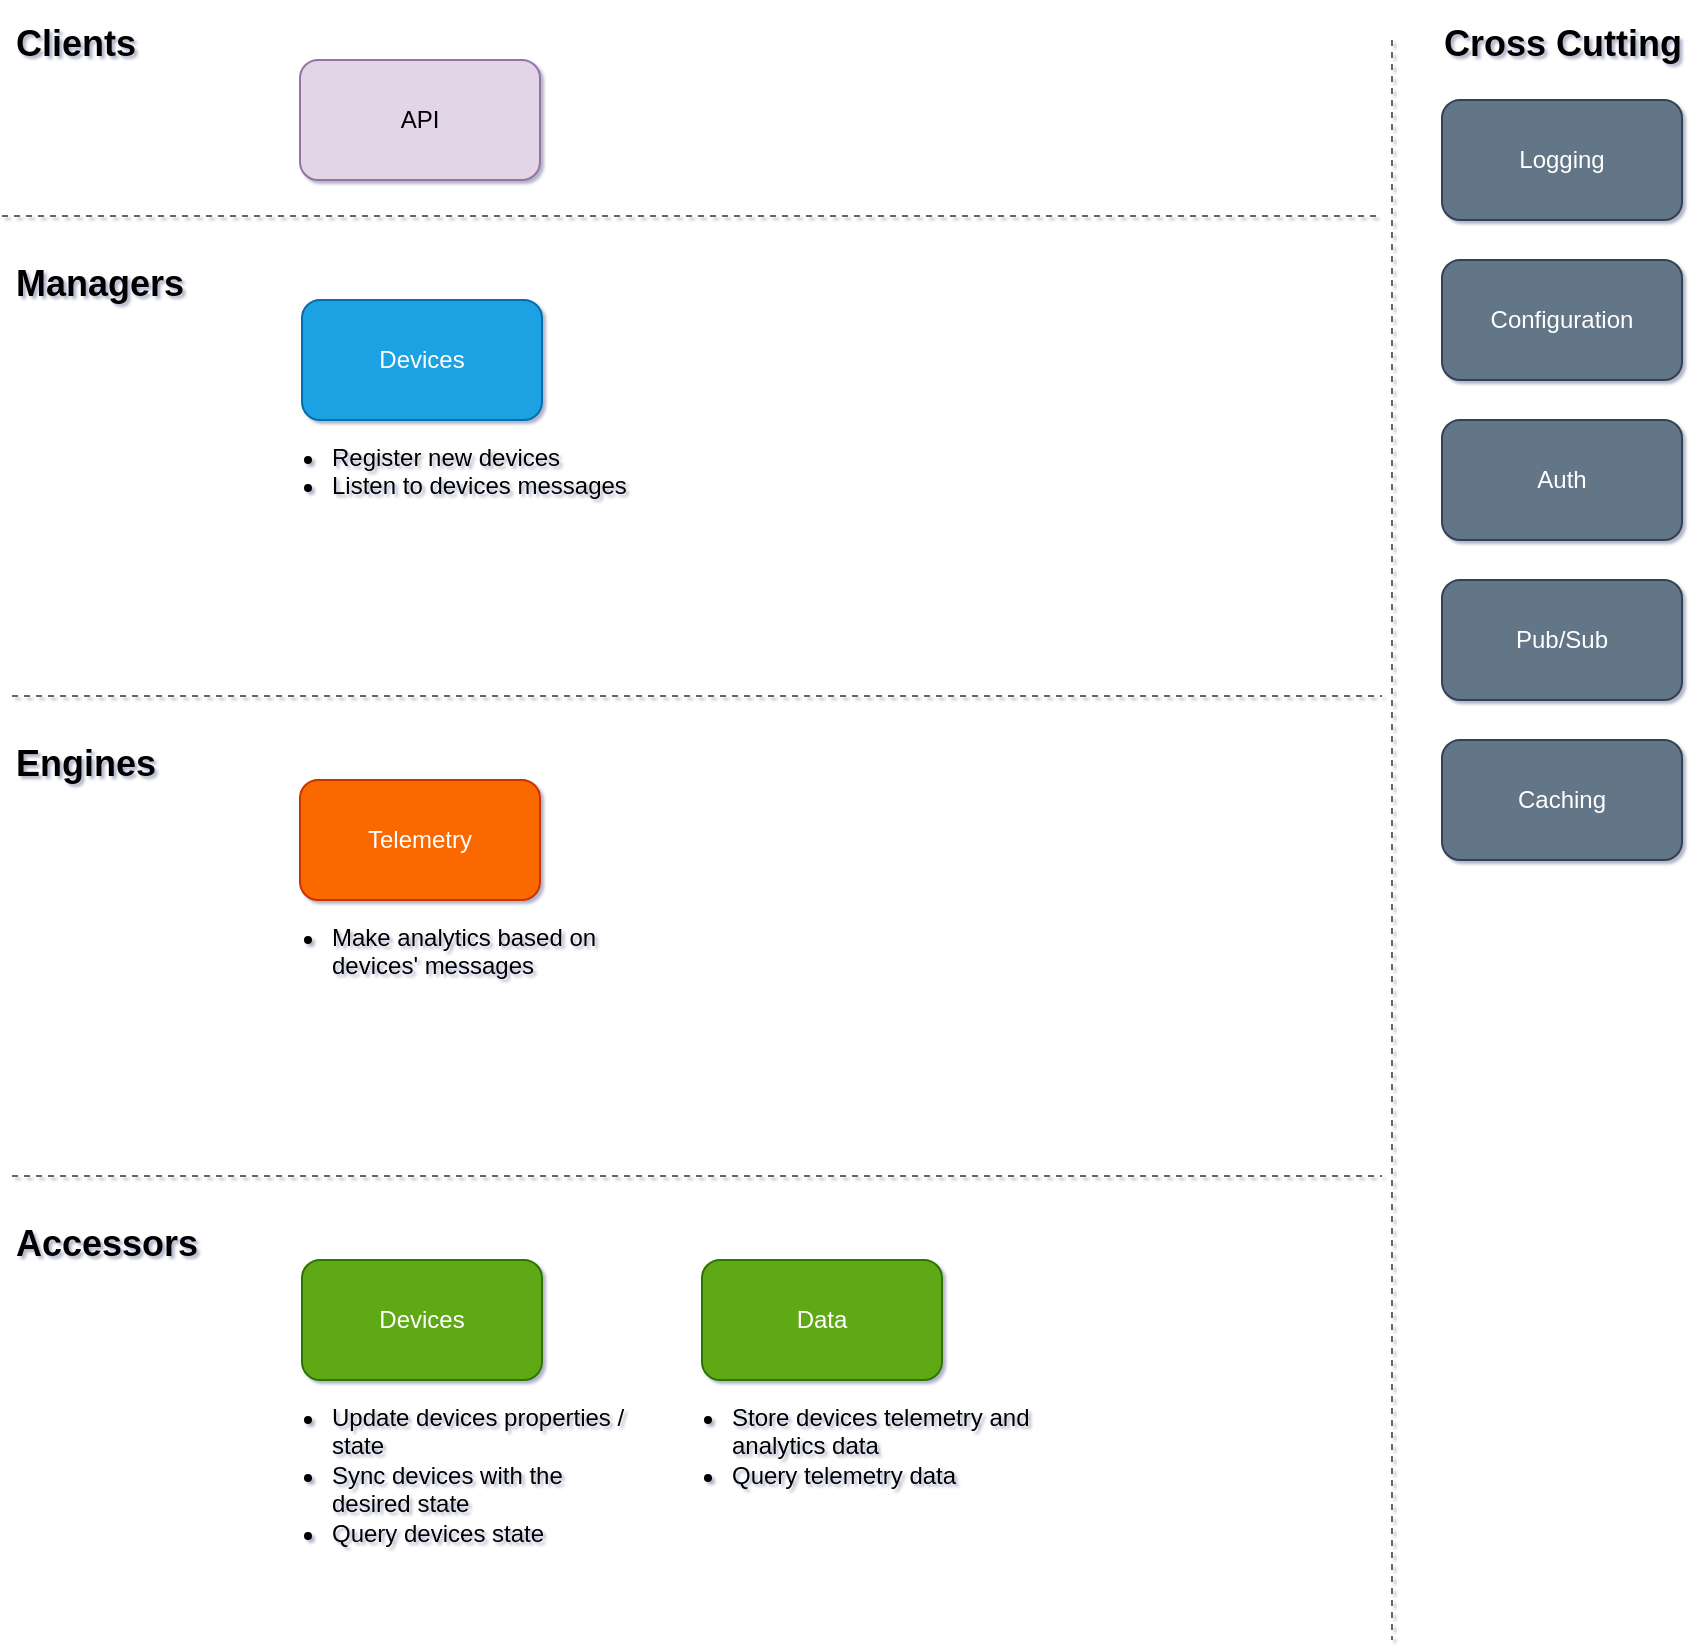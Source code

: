 <mxfile version="21.2.1" type="device" pages="4">
  <diagram id="qxCe2BjBI_HWxbjqF1YC" name="Services">
    <mxGraphModel dx="950" dy="442" grid="1" gridSize="10" guides="1" tooltips="1" connect="1" arrows="1" fold="1" page="1" pageScale="1" pageWidth="1100" pageHeight="850" background="#ffffff" math="0" shadow="1">
      <root>
        <mxCell id="KGXpeI8G-a_8BQ4XxoBq-0" />
        <mxCell id="KGXpeI8G-a_8BQ4XxoBq-1" parent="KGXpeI8G-a_8BQ4XxoBq-0" />
        <mxCell id="KGXpeI8G-a_8BQ4XxoBq-3" value="Telemetry" style="rounded=1;whiteSpace=wrap;html=1;fillColor=#fa6800;strokeColor=#C73500;fontColor=#ffffff;" parent="KGXpeI8G-a_8BQ4XxoBq-1" vertex="1">
          <mxGeometry x="159" y="400" width="120" height="60" as="geometry" />
        </mxCell>
        <mxCell id="KGXpeI8G-a_8BQ4XxoBq-4" value="&lt;ul&gt;&lt;li&gt;Make analytics based on devices&#39; messages&lt;/li&gt;&lt;/ul&gt;" style="text;html=1;strokeColor=none;fillColor=none;spacing=5;spacingTop=-20;whiteSpace=wrap;overflow=hidden;rounded=0;align=left;" parent="KGXpeI8G-a_8BQ4XxoBq-1" vertex="1">
          <mxGeometry x="130" y="470" width="200" height="120" as="geometry" />
        </mxCell>
        <mxCell id="KGXpeI8G-a_8BQ4XxoBq-5" value="Devices" style="rounded=1;whiteSpace=wrap;html=1;fillColor=#60a917;strokeColor=#2D7600;fontColor=#ffffff;" parent="KGXpeI8G-a_8BQ4XxoBq-1" vertex="1">
          <mxGeometry x="160" y="640" width="120" height="60" as="geometry" />
        </mxCell>
        <mxCell id="KGXpeI8G-a_8BQ4XxoBq-6" value="Devices" style="rounded=1;whiteSpace=wrap;html=1;fillColor=#1ba1e2;strokeColor=#006EAF;fontColor=#ffffff;" parent="KGXpeI8G-a_8BQ4XxoBq-1" vertex="1">
          <mxGeometry x="160" y="160" width="120" height="60" as="geometry" />
        </mxCell>
        <mxCell id="KGXpeI8G-a_8BQ4XxoBq-7" value="&lt;ul&gt;&lt;li&gt;Register new devices&lt;br&gt;&lt;/li&gt;&lt;li&gt;Listen to devices messages&lt;/li&gt;&lt;/ul&gt;" style="text;html=1;strokeColor=none;fillColor=none;spacing=5;spacingTop=-20;whiteSpace=wrap;overflow=hidden;rounded=0;align=left;" parent="KGXpeI8G-a_8BQ4XxoBq-1" vertex="1">
          <mxGeometry x="130" y="230" width="230" height="120" as="geometry" />
        </mxCell>
        <mxCell id="KGXpeI8G-a_8BQ4XxoBq-8" value="" style="line;strokeWidth=1;html=1;align=left;strokeColor=#666666;dashed=1;" parent="KGXpeI8G-a_8BQ4XxoBq-1" vertex="1">
          <mxGeometry x="15" y="353" width="685" height="10" as="geometry" />
        </mxCell>
        <mxCell id="KGXpeI8G-a_8BQ4XxoBq-9" value="" style="line;strokeWidth=1;html=1;align=left;strokeColor=#666666;dashed=1;" parent="KGXpeI8G-a_8BQ4XxoBq-1" vertex="1">
          <mxGeometry x="15" y="593" width="685" height="10" as="geometry" />
        </mxCell>
        <mxCell id="KGXpeI8G-a_8BQ4XxoBq-10" value="" style="line;strokeWidth=1;direction=south;html=1;align=left;strokeColor=#666666;dashed=1;" parent="KGXpeI8G-a_8BQ4XxoBq-1" vertex="1">
          <mxGeometry x="700" y="30" width="10" height="800" as="geometry" />
        </mxCell>
        <mxCell id="KGXpeI8G-a_8BQ4XxoBq-11" value="&lt;font style=&quot;font-size: 18px&quot;&gt;Managers&lt;/font&gt;" style="text;strokeColor=none;fillColor=none;html=1;fontSize=24;fontStyle=1;verticalAlign=middle;align=left;" parent="KGXpeI8G-a_8BQ4XxoBq-1" vertex="1">
          <mxGeometry x="15" y="130" width="100" height="40" as="geometry" />
        </mxCell>
        <mxCell id="KGXpeI8G-a_8BQ4XxoBq-12" value="&lt;font style=&quot;font-size: 18px&quot;&gt;Engines&lt;/font&gt;" style="text;strokeColor=none;fillColor=none;html=1;fontSize=24;fontStyle=1;verticalAlign=middle;align=left;" parent="KGXpeI8G-a_8BQ4XxoBq-1" vertex="1">
          <mxGeometry x="15" y="370" width="100" height="40" as="geometry" />
        </mxCell>
        <mxCell id="KGXpeI8G-a_8BQ4XxoBq-13" value="&lt;font style=&quot;font-size: 18px&quot;&gt;Accessors&lt;/font&gt;" style="text;strokeColor=none;fillColor=none;html=1;fontSize=24;fontStyle=1;verticalAlign=middle;align=left;" parent="KGXpeI8G-a_8BQ4XxoBq-1" vertex="1">
          <mxGeometry x="15" y="610" width="100" height="40" as="geometry" />
        </mxCell>
        <mxCell id="KGXpeI8G-a_8BQ4XxoBq-14" value="&lt;font style=&quot;font-size: 18px&quot;&gt;Cross Cutting&lt;/font&gt;" style="text;strokeColor=none;fillColor=none;html=1;fontSize=24;fontStyle=1;verticalAlign=middle;align=center;" parent="KGXpeI8G-a_8BQ4XxoBq-1" vertex="1">
          <mxGeometry x="740" y="10" width="100" height="40" as="geometry" />
        </mxCell>
        <mxCell id="KGXpeI8G-a_8BQ4XxoBq-15" value="" style="line;strokeWidth=1;html=1;align=left;strokeColor=#666666;dashed=1;" parent="KGXpeI8G-a_8BQ4XxoBq-1" vertex="1">
          <mxGeometry x="10" y="113" width="690" height="10" as="geometry" />
        </mxCell>
        <mxCell id="KGXpeI8G-a_8BQ4XxoBq-16" value="&lt;font style=&quot;font-size: 18px&quot;&gt;Clients&lt;/font&gt;" style="text;strokeColor=none;fillColor=none;html=1;fontSize=24;fontStyle=1;verticalAlign=middle;align=left;" parent="KGXpeI8G-a_8BQ4XxoBq-1" vertex="1">
          <mxGeometry x="15" y="10" width="100" height="40" as="geometry" />
        </mxCell>
        <mxCell id="KGXpeI8G-a_8BQ4XxoBq-17" value="API" style="rounded=1;whiteSpace=wrap;html=1;fillColor=#e1d5e7;strokeColor=#9673a6;" parent="KGXpeI8G-a_8BQ4XxoBq-1" vertex="1">
          <mxGeometry x="159" y="40" width="120" height="60" as="geometry" />
        </mxCell>
        <mxCell id="KGXpeI8G-a_8BQ4XxoBq-18" value="&lt;ul&gt;&lt;li&gt;Update devices properties / state&lt;/li&gt;&lt;li&gt;Sync devices with the desired state&lt;/li&gt;&lt;li&gt;Query devices state&lt;/li&gt;&lt;/ul&gt;" style="text;html=1;strokeColor=none;fillColor=none;spacing=5;spacingTop=-20;whiteSpace=wrap;overflow=hidden;rounded=0;align=left;" parent="KGXpeI8G-a_8BQ4XxoBq-1" vertex="1">
          <mxGeometry x="130" y="710" width="200" height="120" as="geometry" />
        </mxCell>
        <mxCell id="Uvk0gC6xfDcMwzR1e5QT-0" value="Data" style="rounded=1;whiteSpace=wrap;html=1;fillColor=#60a917;strokeColor=#2D7600;fontColor=#ffffff;" parent="KGXpeI8G-a_8BQ4XxoBq-1" vertex="1">
          <mxGeometry x="360" y="640" width="120" height="60" as="geometry" />
        </mxCell>
        <mxCell id="Uvk0gC6xfDcMwzR1e5QT-1" value="&lt;ul&gt;&lt;li&gt;Store devices telemetry and analytics data&lt;br&gt;&lt;/li&gt;&lt;li&gt;Query telemetry data&lt;/li&gt;&lt;/ul&gt;" style="text;html=1;strokeColor=none;fillColor=none;spacing=5;spacingTop=-20;whiteSpace=wrap;overflow=hidden;rounded=0;align=left;" parent="KGXpeI8G-a_8BQ4XxoBq-1" vertex="1">
          <mxGeometry x="330" y="710" width="200" height="120" as="geometry" />
        </mxCell>
        <mxCell id="2tMV3NcBIOBy09Ms4kFE-0" value="Logging" style="rounded=1;whiteSpace=wrap;html=1;fillColor=#647687;strokeColor=#314354;fontColor=#ffffff;" parent="KGXpeI8G-a_8BQ4XxoBq-1" vertex="1">
          <mxGeometry x="730" y="60" width="120" height="60" as="geometry" />
        </mxCell>
        <mxCell id="2tMV3NcBIOBy09Ms4kFE-1" value="Configuration" style="rounded=1;whiteSpace=wrap;html=1;fillColor=#647687;strokeColor=#314354;fontColor=#ffffff;" parent="KGXpeI8G-a_8BQ4XxoBq-1" vertex="1">
          <mxGeometry x="730" y="140" width="120" height="60" as="geometry" />
        </mxCell>
        <mxCell id="2tMV3NcBIOBy09Ms4kFE-2" value="Auth" style="rounded=1;whiteSpace=wrap;html=1;fillColor=#647687;strokeColor=#314354;fontColor=#ffffff;" parent="KGXpeI8G-a_8BQ4XxoBq-1" vertex="1">
          <mxGeometry x="730" y="220" width="120" height="60" as="geometry" />
        </mxCell>
        <mxCell id="2tMV3NcBIOBy09Ms4kFE-3" value="Pub/Sub" style="rounded=1;whiteSpace=wrap;html=1;fillColor=#647687;strokeColor=#314354;fontColor=#ffffff;" parent="KGXpeI8G-a_8BQ4XxoBq-1" vertex="1">
          <mxGeometry x="730" y="300" width="120" height="60" as="geometry" />
        </mxCell>
        <mxCell id="RqyE6D7vnahIVWYOmMKR-0" value="Caching" style="rounded=1;whiteSpace=wrap;html=1;fillColor=#647687;strokeColor=#314354;fontColor=#ffffff;" parent="KGXpeI8G-a_8BQ4XxoBq-1" vertex="1">
          <mxGeometry x="730" y="380" width="120" height="60" as="geometry" />
        </mxCell>
      </root>
    </mxGraphModel>
  </diagram>
  <diagram id="77ALSHpY0atlqf8YoPmQ" name="Query device state">
    <mxGraphModel dx="950" dy="442" grid="1" gridSize="10" guides="1" tooltips="1" connect="1" arrows="1" fold="1" page="1" pageScale="1" pageWidth="1100" pageHeight="850" math="0" shadow="0">
      <root>
        <mxCell id="_L5dz0mUfJMIMjY_gff5-0" />
        <mxCell id="_L5dz0mUfJMIMjY_gff5-1" parent="_L5dz0mUfJMIMjY_gff5-0" />
        <mxCell id="FSoLEInZ5AVeXRZsfgWF-1" value="&lt;div&gt;get&lt;/div&gt;&lt;div&gt;device state&lt;/div&gt;" style="edgeStyle=orthogonalEdgeStyle;rounded=0;orthogonalLoop=1;jettySize=auto;html=1;exitX=1;exitY=0.5;exitDx=0;exitDy=0;entryX=0;entryY=0.5;entryDx=0;entryDy=0;" parent="_L5dz0mUfJMIMjY_gff5-1" source="CTipkNLEDvMKGhGuAZ-R-5" target="FSoLEInZ5AVeXRZsfgWF-0" edge="1">
          <mxGeometry relative="1" as="geometry" />
        </mxCell>
        <mxCell id="CTipkNLEDvMKGhGuAZ-R-5" value="Devices" style="rounded=1;whiteSpace=wrap;html=1;fillColor=#1ba1e2;strokeColor=#006EAF;fontColor=#ffffff;" parent="_L5dz0mUfJMIMjY_gff5-1" vertex="1">
          <mxGeometry x="240" y="200" width="120" height="60" as="geometry" />
        </mxCell>
        <mxCell id="lf1s0OGphppi2uBSEgw3-2" value="&lt;div&gt;query&amp;nbsp;&lt;/div&gt;&lt;div&gt;device state&lt;/div&gt;" style="edgeStyle=orthogonalEdgeStyle;rounded=0;orthogonalLoop=1;jettySize=auto;html=1;exitX=0.5;exitY=1;exitDx=0;exitDy=0;entryX=0.5;entryY=0;entryDx=0;entryDy=0;" parent="_L5dz0mUfJMIMjY_gff5-1" source="CTipkNLEDvMKGhGuAZ-R-12" target="CTipkNLEDvMKGhGuAZ-R-5" edge="1">
          <mxGeometry relative="1" as="geometry" />
        </mxCell>
        <mxCell id="CTipkNLEDvMKGhGuAZ-R-12" value="API" style="rounded=1;whiteSpace=wrap;html=1;fillColor=#e1d5e7;strokeColor=#9673a6;" parent="_L5dz0mUfJMIMjY_gff5-1" vertex="1">
          <mxGeometry x="240" y="30" width="120" height="60" as="geometry" />
        </mxCell>
        <mxCell id="CTipkNLEDvMKGhGuAZ-R-16" value="&lt;font style=&quot;font-size: 18px&quot;&gt;Managers&lt;/font&gt;" style="text;strokeColor=none;fillColor=none;html=1;fontSize=24;fontStyle=1;verticalAlign=middle;align=left;" parent="_L5dz0mUfJMIMjY_gff5-1" vertex="1">
          <mxGeometry x="15" y="130" width="100" height="40" as="geometry" />
        </mxCell>
        <mxCell id="CTipkNLEDvMKGhGuAZ-R-17" value="&lt;font style=&quot;font-size: 18px&quot;&gt;Engines&lt;/font&gt;" style="text;strokeColor=none;fillColor=none;html=1;fontSize=24;fontStyle=1;verticalAlign=middle;align=left;" parent="_L5dz0mUfJMIMjY_gff5-1" vertex="1">
          <mxGeometry x="20" y="370" width="100" height="40" as="geometry" />
        </mxCell>
        <mxCell id="CTipkNLEDvMKGhGuAZ-R-18" value="&lt;font style=&quot;font-size: 18px&quot;&gt;Accessors&lt;/font&gt;" style="text;strokeColor=none;fillColor=none;html=1;fontSize=24;fontStyle=1;verticalAlign=middle;align=left;" parent="_L5dz0mUfJMIMjY_gff5-1" vertex="1">
          <mxGeometry x="15" y="610" width="100" height="40" as="geometry" />
        </mxCell>
        <mxCell id="CTipkNLEDvMKGhGuAZ-R-19" value="&lt;font style=&quot;font-size: 18px&quot;&gt;Clients&lt;/font&gt;" style="text;strokeColor=none;fillColor=none;html=1;fontSize=24;fontStyle=1;verticalAlign=middle;align=left;" parent="_L5dz0mUfJMIMjY_gff5-1" vertex="1">
          <mxGeometry x="15" y="10" width="100" height="40" as="geometry" />
        </mxCell>
        <mxCell id="CTipkNLEDvMKGhGuAZ-R-20" value="" style="line;strokeWidth=1;html=1;align=left;strokeColor=#666666;dashed=1;" parent="_L5dz0mUfJMIMjY_gff5-1" vertex="1">
          <mxGeometry x="15" y="353" width="685" height="10" as="geometry" />
        </mxCell>
        <mxCell id="CTipkNLEDvMKGhGuAZ-R-21" value="" style="line;strokeWidth=1;html=1;align=left;strokeColor=#666666;dashed=1;" parent="_L5dz0mUfJMIMjY_gff5-1" vertex="1">
          <mxGeometry x="15" y="593" width="685" height="10" as="geometry" />
        </mxCell>
        <mxCell id="CTipkNLEDvMKGhGuAZ-R-22" value="" style="line;strokeWidth=1;direction=south;html=1;align=left;strokeColor=#666666;dashed=1;" parent="_L5dz0mUfJMIMjY_gff5-1" vertex="1">
          <mxGeometry x="700" y="30" width="10" height="800" as="geometry" />
        </mxCell>
        <mxCell id="CTipkNLEDvMKGhGuAZ-R-23" value="" style="line;strokeWidth=1;html=1;align=left;strokeColor=#666666;dashed=1;" parent="_L5dz0mUfJMIMjY_gff5-1" vertex="1">
          <mxGeometry x="10" y="113" width="690" height="10" as="geometry" />
        </mxCell>
        <mxCell id="CTipkNLEDvMKGhGuAZ-R-25" value="&lt;font style=&quot;font-size: 18px&quot;&gt;Cross Cutting&lt;/font&gt;" style="text;strokeColor=none;fillColor=none;html=1;fontSize=24;fontStyle=1;verticalAlign=middle;align=center;" parent="_L5dz0mUfJMIMjY_gff5-1" vertex="1">
          <mxGeometry x="740" y="10" width="100" height="40" as="geometry" />
        </mxCell>
        <mxCell id="lf1s0OGphppi2uBSEgw3-3" value="1" style="ellipse;whiteSpace=wrap;html=1;aspect=fixed;fillColor=#f0a30a;strokeColor=#BD7000;fontColor=#ffffff;" parent="_L5dz0mUfJMIMjY_gff5-1" vertex="1">
          <mxGeometry x="260" y="123" width="20" height="20" as="geometry" />
        </mxCell>
        <mxCell id="FSoLEInZ5AVeXRZsfgWF-0" value="&lt;div&gt;Caching&lt;/div&gt;" style="rounded=1;whiteSpace=wrap;html=1;fillColor=#647687;strokeColor=#314354;fontColor=#ffffff;" parent="_L5dz0mUfJMIMjY_gff5-1" vertex="1">
          <mxGeometry x="730" y="200" width="120" height="60" as="geometry" />
        </mxCell>
        <mxCell id="FSoLEInZ5AVeXRZsfgWF-2" value="2" style="ellipse;whiteSpace=wrap;html=1;aspect=fixed;fillColor=#f0a30a;strokeColor=#BD7000;fontColor=#ffffff;" parent="_L5dz0mUfJMIMjY_gff5-1" vertex="1">
          <mxGeometry x="510" y="210" width="20" height="20" as="geometry" />
        </mxCell>
        <mxCell id="ZuBCLSOR-cTQb2KGPU-k-1" value="Logging" style="rounded=1;whiteSpace=wrap;html=1;fillColor=#647687;strokeColor=#314354;fontColor=#ffffff;" parent="_L5dz0mUfJMIMjY_gff5-1" vertex="1">
          <mxGeometry x="730" y="360" width="120" height="60" as="geometry" />
        </mxCell>
        <mxCell id="ZuBCLSOR-cTQb2KGPU-k-4" value="&lt;ul&gt;&lt;li&gt;create logs and traces&lt;/li&gt;&lt;/ul&gt;" style="text;html=1;strokeColor=none;fillColor=none;align=left;verticalAlign=middle;whiteSpace=wrap;rounded=0;" parent="_L5dz0mUfJMIMjY_gff5-1" vertex="1">
          <mxGeometry x="560" y="360" width="140" height="60" as="geometry" />
        </mxCell>
      </root>
    </mxGraphModel>
  </diagram>
  <diagram name="Controlling devices" id="OFuQPBXH4XhOCBpA9IqS">
    <mxGraphModel dx="1162" dy="442" grid="1" gridSize="10" guides="1" tooltips="1" connect="1" arrows="1" fold="1" page="1" pageScale="1" pageWidth="1100" pageHeight="850" math="0" shadow="0">
      <root>
        <mxCell id="SXE26WTIz1uPyQbFm23R-0" />
        <mxCell id="SXE26WTIz1uPyQbFm23R-1" parent="SXE26WTIz1uPyQbFm23R-0" />
        <mxCell id="SXE26WTIz1uPyQbFm23R-2" value="&lt;div&gt;set&lt;/div&gt;&lt;div&gt;device properties&lt;/div&gt;&lt;div&gt;(sync state as desired)&lt;/div&gt;" style="edgeStyle=orthogonalEdgeStyle;rounded=0;orthogonalLoop=1;jettySize=auto;html=1;exitX=0.5;exitY=1;exitDx=0;exitDy=0;entryX=0.5;entryY=0;entryDx=0;entryDy=0;" edge="1" parent="SXE26WTIz1uPyQbFm23R-1" source="SXE26WTIz1uPyQbFm23R-3" target="KwKWuWMeglgaBZXl4nmG-0">
          <mxGeometry relative="1" as="geometry">
            <mxPoint x="340" y="480" as="targetPoint" />
          </mxGeometry>
        </mxCell>
        <mxCell id="SXE26WTIz1uPyQbFm23R-3" value="Devices" style="rounded=1;whiteSpace=wrap;html=1;fillColor=#1ba1e2;strokeColor=#006EAF;fontColor=#ffffff;" vertex="1" parent="SXE26WTIz1uPyQbFm23R-1">
          <mxGeometry x="240" y="200" width="120" height="60" as="geometry" />
        </mxCell>
        <mxCell id="SXE26WTIz1uPyQbFm23R-4" value="&lt;div&gt;update&lt;/div&gt;&lt;div&gt;device properties&lt;/div&gt;" style="edgeStyle=orthogonalEdgeStyle;rounded=0;orthogonalLoop=1;jettySize=auto;html=1;exitX=0.5;exitY=1;exitDx=0;exitDy=0;entryX=0.5;entryY=0;entryDx=0;entryDy=0;" edge="1" parent="SXE26WTIz1uPyQbFm23R-1" source="SXE26WTIz1uPyQbFm23R-5" target="SXE26WTIz1uPyQbFm23R-3">
          <mxGeometry relative="1" as="geometry" />
        </mxCell>
        <mxCell id="SXE26WTIz1uPyQbFm23R-5" value="API" style="rounded=1;whiteSpace=wrap;html=1;fillColor=#e1d5e7;strokeColor=#9673a6;" vertex="1" parent="SXE26WTIz1uPyQbFm23R-1">
          <mxGeometry x="240" y="30" width="120" height="60" as="geometry" />
        </mxCell>
        <mxCell id="SXE26WTIz1uPyQbFm23R-6" value="&lt;font style=&quot;font-size: 18px&quot;&gt;Managers&lt;/font&gt;" style="text;strokeColor=none;fillColor=none;html=1;fontSize=24;fontStyle=1;verticalAlign=middle;align=left;" vertex="1" parent="SXE26WTIz1uPyQbFm23R-1">
          <mxGeometry x="15" y="130" width="100" height="40" as="geometry" />
        </mxCell>
        <mxCell id="SXE26WTIz1uPyQbFm23R-7" value="&lt;font style=&quot;font-size: 18px&quot;&gt;Engines&lt;/font&gt;" style="text;strokeColor=none;fillColor=none;html=1;fontSize=24;fontStyle=1;verticalAlign=middle;align=left;" vertex="1" parent="SXE26WTIz1uPyQbFm23R-1">
          <mxGeometry x="20" y="370" width="100" height="40" as="geometry" />
        </mxCell>
        <mxCell id="SXE26WTIz1uPyQbFm23R-8" value="&lt;font style=&quot;font-size: 18px&quot;&gt;Accessors&lt;/font&gt;" style="text;strokeColor=none;fillColor=none;html=1;fontSize=24;fontStyle=1;verticalAlign=middle;align=left;" vertex="1" parent="SXE26WTIz1uPyQbFm23R-1">
          <mxGeometry x="15" y="610" width="100" height="40" as="geometry" />
        </mxCell>
        <mxCell id="SXE26WTIz1uPyQbFm23R-9" value="&lt;font style=&quot;font-size: 18px&quot;&gt;Clients&lt;/font&gt;" style="text;strokeColor=none;fillColor=none;html=1;fontSize=24;fontStyle=1;verticalAlign=middle;align=left;" vertex="1" parent="SXE26WTIz1uPyQbFm23R-1">
          <mxGeometry x="15" y="10" width="100" height="40" as="geometry" />
        </mxCell>
        <mxCell id="SXE26WTIz1uPyQbFm23R-10" value="" style="line;strokeWidth=1;html=1;align=left;strokeColor=#666666;dashed=1;" vertex="1" parent="SXE26WTIz1uPyQbFm23R-1">
          <mxGeometry x="15" y="353" width="685" height="10" as="geometry" />
        </mxCell>
        <mxCell id="SXE26WTIz1uPyQbFm23R-11" value="" style="line;strokeWidth=1;html=1;align=left;strokeColor=#666666;dashed=1;" vertex="1" parent="SXE26WTIz1uPyQbFm23R-1">
          <mxGeometry x="15" y="593" width="685" height="10" as="geometry" />
        </mxCell>
        <mxCell id="SXE26WTIz1uPyQbFm23R-12" value="" style="line;strokeWidth=1;direction=south;html=1;align=left;strokeColor=#666666;dashed=1;" vertex="1" parent="SXE26WTIz1uPyQbFm23R-1">
          <mxGeometry x="703" y="30" width="10" height="800" as="geometry" />
        </mxCell>
        <mxCell id="SXE26WTIz1uPyQbFm23R-13" value="" style="line;strokeWidth=1;html=1;align=left;strokeColor=#666666;dashed=1;" vertex="1" parent="SXE26WTIz1uPyQbFm23R-1">
          <mxGeometry x="10" y="113" width="690" height="10" as="geometry" />
        </mxCell>
        <mxCell id="SXE26WTIz1uPyQbFm23R-14" value="&lt;font style=&quot;font-size: 18px&quot;&gt;Cross Cutting&lt;/font&gt;" style="text;strokeColor=none;fillColor=none;html=1;fontSize=24;fontStyle=1;verticalAlign=middle;align=center;" vertex="1" parent="SXE26WTIz1uPyQbFm23R-1">
          <mxGeometry x="740" y="10" width="100" height="40" as="geometry" />
        </mxCell>
        <mxCell id="SXE26WTIz1uPyQbFm23R-15" value="1" style="ellipse;whiteSpace=wrap;html=1;aspect=fixed;fillColor=#f0a30a;strokeColor=#BD7000;fontColor=#ffffff;" vertex="1" parent="SXE26WTIz1uPyQbFm23R-1">
          <mxGeometry x="250" y="123" width="20" height="20" as="geometry" />
        </mxCell>
        <mxCell id="SXE26WTIz1uPyQbFm23R-16" value="&lt;div&gt;Caching&lt;/div&gt;" style="rounded=1;whiteSpace=wrap;html=1;fillColor=#647687;strokeColor=#314354;fontColor=#ffffff;" vertex="1" parent="SXE26WTIz1uPyQbFm23R-1">
          <mxGeometry x="750" y="640" width="120" height="60" as="geometry" />
        </mxCell>
        <mxCell id="SXE26WTIz1uPyQbFm23R-17" value="2" style="ellipse;whiteSpace=wrap;html=1;aspect=fixed;fillColor=#f0a30a;strokeColor=#BD7000;fontColor=#ffffff;" vertex="1" parent="SXE26WTIz1uPyQbFm23R-1">
          <mxGeometry x="250" y="420" width="20" height="20" as="geometry" />
        </mxCell>
        <mxCell id="SXE26WTIz1uPyQbFm23R-18" value="Logging" style="rounded=1;whiteSpace=wrap;html=1;fillColor=#647687;strokeColor=#314354;fontColor=#ffffff;" vertex="1" parent="SXE26WTIz1uPyQbFm23R-1">
          <mxGeometry x="750" y="360" width="120" height="60" as="geometry" />
        </mxCell>
        <mxCell id="SXE26WTIz1uPyQbFm23R-19" value="&lt;ul&gt;&lt;li&gt;create logs and traces&lt;/li&gt;&lt;/ul&gt;" style="text;html=1;strokeColor=none;fillColor=none;align=left;verticalAlign=middle;whiteSpace=wrap;rounded=0;" vertex="1" parent="SXE26WTIz1uPyQbFm23R-1">
          <mxGeometry x="580" y="360" width="140" height="60" as="geometry" />
        </mxCell>
        <mxCell id="KwKWuWMeglgaBZXl4nmG-0" value="Devices" style="rounded=1;whiteSpace=wrap;html=1;fillColor=#60a917;strokeColor=#2D7600;fontColor=#ffffff;" vertex="1" parent="SXE26WTIz1uPyQbFm23R-1">
          <mxGeometry x="240" y="640" width="120" height="60" as="geometry" />
        </mxCell>
        <mxCell id="510etrznPRU3u8I0Ajlp-0" value="cache/update cached&lt;br&gt;device properties" style="edgeStyle=orthogonalEdgeStyle;rounded=0;orthogonalLoop=1;jettySize=auto;html=1;exitX=1;exitY=0.5;exitDx=0;exitDy=0;entryX=0;entryY=0.5;entryDx=0;entryDy=0;" edge="1" parent="SXE26WTIz1uPyQbFm23R-1" source="KwKWuWMeglgaBZXl4nmG-0" target="SXE26WTIz1uPyQbFm23R-16">
          <mxGeometry relative="1" as="geometry">
            <mxPoint x="470" y="630" as="sourcePoint" />
            <mxPoint x="470" y="1010" as="targetPoint" />
          </mxGeometry>
        </mxCell>
        <mxCell id="510etrznPRU3u8I0Ajlp-5" value="success" style="html=1;verticalAlign=bottom;endArrow=open;dashed=1;endSize=8;edgeStyle=elbowEdgeStyle;elbow=vertical;curved=0;rounded=0;entryX=1;entryY=0.5;entryDx=0;entryDy=0;exitX=1;exitY=0.5;exitDx=0;exitDy=0;" edge="1" parent="SXE26WTIz1uPyQbFm23R-1" source="SXE26WTIz1uPyQbFm23R-3" target="SXE26WTIz1uPyQbFm23R-5">
          <mxGeometry x="0.048" relative="1" as="geometry">
            <mxPoint x="470" y="160" as="sourcePoint" />
            <mxPoint x="390" y="160" as="targetPoint" />
            <Array as="points">
              <mxPoint x="380" y="160" />
            </Array>
            <mxPoint as="offset" />
          </mxGeometry>
        </mxCell>
        <mxCell id="510etrznPRU3u8I0Ajlp-6" value="3" style="ellipse;whiteSpace=wrap;html=1;aspect=fixed;fillColor=#f0a30a;strokeColor=#BD7000;fontColor=#ffffff;" vertex="1" parent="SXE26WTIz1uPyQbFm23R-1">
          <mxGeometry x="540" y="630" width="20" height="20" as="geometry" />
        </mxCell>
        <mxCell id="510etrznPRU3u8I0Ajlp-7" value="4" style="ellipse;whiteSpace=wrap;html=1;aspect=fixed;fillColor=#f0a30a;strokeColor=#BD7000;fontColor=#ffffff;" vertex="1" parent="SXE26WTIz1uPyQbFm23R-1">
          <mxGeometry x="410" y="123" width="20" height="20" as="geometry" />
        </mxCell>
      </root>
    </mxGraphModel>
  </diagram>
  <diagram name="Device sends telemetry" id="fL5ZvWD5K1nlwi79MfqQ">
    <mxGraphModel dx="950" dy="442" grid="1" gridSize="10" guides="1" tooltips="1" connect="1" arrows="1" fold="1" page="1" pageScale="1" pageWidth="1100" pageHeight="850" math="0" shadow="0">
      <root>
        <mxCell id="DkDP-JcDPluP3cFjw0DR-0" />
        <mxCell id="DkDP-JcDPluP3cFjw0DR-1" parent="DkDP-JcDPluP3cFjw0DR-0" />
        <mxCell id="DkDP-JcDPluP3cFjw0DR-2" value="&lt;div&gt;Analyze telemetry&lt;/div&gt;" style="edgeStyle=orthogonalEdgeStyle;rounded=0;orthogonalLoop=1;jettySize=auto;html=1;exitX=0.5;exitY=1;exitDx=0;exitDy=0;entryX=0.5;entryY=0;entryDx=0;entryDy=0;" parent="DkDP-JcDPluP3cFjw0DR-1" source="DkDP-JcDPluP3cFjw0DR-3" target="tWb-w7IW8d85aJsHzCY_-0" edge="1">
          <mxGeometry relative="1" as="geometry">
            <mxPoint x="300" y="550" as="targetPoint" />
            <mxPoint as="offset" />
          </mxGeometry>
        </mxCell>
        <mxCell id="DkDP-JcDPluP3cFjw0DR-3" value="Devices" style="rounded=1;whiteSpace=wrap;html=1;fillColor=#1ba1e2;strokeColor=#006EAF;fontColor=#ffffff;" parent="DkDP-JcDPluP3cFjw0DR-1" vertex="1">
          <mxGeometry x="160" y="200" width="120" height="60" as="geometry" />
        </mxCell>
        <mxCell id="DkDP-JcDPluP3cFjw0DR-6" value="&lt;font style=&quot;font-size: 18px&quot;&gt;Managers&lt;/font&gt;" style="text;strokeColor=none;fillColor=none;html=1;fontSize=24;fontStyle=1;verticalAlign=middle;align=left;" parent="DkDP-JcDPluP3cFjw0DR-1" vertex="1">
          <mxGeometry x="15" y="130" width="100" height="40" as="geometry" />
        </mxCell>
        <mxCell id="DkDP-JcDPluP3cFjw0DR-7" value="&lt;font style=&quot;font-size: 18px&quot;&gt;Engines&lt;/font&gt;" style="text;strokeColor=none;fillColor=none;html=1;fontSize=24;fontStyle=1;verticalAlign=middle;align=left;" parent="DkDP-JcDPluP3cFjw0DR-1" vertex="1">
          <mxGeometry x="20" y="370" width="100" height="40" as="geometry" />
        </mxCell>
        <mxCell id="DkDP-JcDPluP3cFjw0DR-8" value="&lt;font style=&quot;font-size: 18px&quot;&gt;Accessors&lt;/font&gt;" style="text;strokeColor=none;fillColor=none;html=1;fontSize=24;fontStyle=1;verticalAlign=middle;align=left;" parent="DkDP-JcDPluP3cFjw0DR-1" vertex="1">
          <mxGeometry x="15" y="610" width="100" height="40" as="geometry" />
        </mxCell>
        <mxCell id="DkDP-JcDPluP3cFjw0DR-9" value="&lt;font style=&quot;font-size: 18px&quot;&gt;Clients&lt;/font&gt;" style="text;strokeColor=none;fillColor=none;html=1;fontSize=24;fontStyle=1;verticalAlign=middle;align=left;" parent="DkDP-JcDPluP3cFjw0DR-1" vertex="1">
          <mxGeometry x="15" y="10" width="100" height="40" as="geometry" />
        </mxCell>
        <mxCell id="DkDP-JcDPluP3cFjw0DR-10" value="" style="line;strokeWidth=1;html=1;align=left;strokeColor=#666666;dashed=1;" parent="DkDP-JcDPluP3cFjw0DR-1" vertex="1">
          <mxGeometry x="15" y="353" width="685" height="10" as="geometry" />
        </mxCell>
        <mxCell id="DkDP-JcDPluP3cFjw0DR-11" value="" style="line;strokeWidth=1;html=1;align=left;strokeColor=#666666;dashed=1;" parent="DkDP-JcDPluP3cFjw0DR-1" vertex="1">
          <mxGeometry x="15" y="593" width="685" height="10" as="geometry" />
        </mxCell>
        <mxCell id="DkDP-JcDPluP3cFjw0DR-12" value="" style="line;strokeWidth=1;direction=south;html=1;align=left;strokeColor=#666666;dashed=1;" parent="DkDP-JcDPluP3cFjw0DR-1" vertex="1">
          <mxGeometry x="703" y="30" width="10" height="800" as="geometry" />
        </mxCell>
        <mxCell id="DkDP-JcDPluP3cFjw0DR-13" value="" style="line;strokeWidth=1;html=1;align=left;strokeColor=#666666;dashed=1;" parent="DkDP-JcDPluP3cFjw0DR-1" vertex="1">
          <mxGeometry x="10" y="113" width="690" height="10" as="geometry" />
        </mxCell>
        <mxCell id="DkDP-JcDPluP3cFjw0DR-14" value="&lt;font style=&quot;font-size: 18px&quot;&gt;Cross Cutting&lt;/font&gt;" style="text;strokeColor=none;fillColor=none;html=1;fontSize=24;fontStyle=1;verticalAlign=middle;align=center;" parent="DkDP-JcDPluP3cFjw0DR-1" vertex="1">
          <mxGeometry x="740" y="10" width="100" height="40" as="geometry" />
        </mxCell>
        <mxCell id="DkDP-JcDPluP3cFjw0DR-15" value="1" style="ellipse;whiteSpace=wrap;html=1;aspect=fixed;fillColor=#f0a30a;strokeColor=#BD7000;fontColor=#ffffff;" parent="DkDP-JcDPluP3cFjw0DR-1" vertex="1">
          <mxGeometry x="610" y="640" width="20" height="20" as="geometry" />
        </mxCell>
        <mxCell id="DkDP-JcDPluP3cFjw0DR-16" value="&lt;div&gt;Caching&lt;/div&gt;" style="rounded=1;whiteSpace=wrap;html=1;fillColor=#647687;strokeColor=#314354;fontColor=#ffffff;" parent="DkDP-JcDPluP3cFjw0DR-1" vertex="1">
          <mxGeometry x="750" y="440" width="120" height="60" as="geometry" />
        </mxCell>
        <mxCell id="DkDP-JcDPluP3cFjw0DR-17" value="2" style="ellipse;whiteSpace=wrap;html=1;aspect=fixed;fillColor=#f0a30a;strokeColor=#BD7000;fontColor=#ffffff;" parent="DkDP-JcDPluP3cFjw0DR-1" vertex="1">
          <mxGeometry x="500" y="200" width="20" height="20" as="geometry" />
        </mxCell>
        <mxCell id="DkDP-JcDPluP3cFjw0DR-18" value="Logging" style="rounded=1;whiteSpace=wrap;html=1;fillColor=#647687;strokeColor=#314354;fontColor=#ffffff;" parent="DkDP-JcDPluP3cFjw0DR-1" vertex="1">
          <mxGeometry x="750" y="360" width="120" height="60" as="geometry" />
        </mxCell>
        <mxCell id="DkDP-JcDPluP3cFjw0DR-19" value="&lt;ul&gt;&lt;li&gt;create logs and traces&lt;/li&gt;&lt;/ul&gt;" style="text;html=1;strokeColor=none;fillColor=none;align=left;verticalAlign=middle;whiteSpace=wrap;rounded=0;" parent="DkDP-JcDPluP3cFjw0DR-1" vertex="1">
          <mxGeometry x="580" y="360" width="140" height="60" as="geometry" />
        </mxCell>
        <mxCell id="DkDP-JcDPluP3cFjw0DR-20" value="Devices" style="rounded=1;whiteSpace=wrap;html=1;fillColor=#60a917;strokeColor=#2D7600;fontColor=#ffffff;" parent="DkDP-JcDPluP3cFjw0DR-1" vertex="1">
          <mxGeometry x="370" y="640" width="120" height="60" as="geometry" />
        </mxCell>
        <mxCell id="DkDP-JcDPluP3cFjw0DR-21" value="publish device message" style="edgeStyle=orthogonalEdgeStyle;rounded=0;orthogonalLoop=1;jettySize=auto;html=1;exitX=1;exitY=0.5;exitDx=0;exitDy=0;entryX=0;entryY=0.5;entryDx=0;entryDy=0;" parent="DkDP-JcDPluP3cFjw0DR-1" source="DkDP-JcDPluP3cFjw0DR-20" target="O70ti9rtonC-2yXVZ5hH-0" edge="1">
          <mxGeometry relative="1" as="geometry">
            <mxPoint x="470" y="630" as="sourcePoint" />
            <mxPoint x="730" y="670" as="targetPoint" />
          </mxGeometry>
        </mxCell>
        <mxCell id="DkDP-JcDPluP3cFjw0DR-23" value="3" style="ellipse;whiteSpace=wrap;html=1;aspect=fixed;fillColor=#f0a30a;strokeColor=#BD7000;fontColor=#ffffff;" parent="DkDP-JcDPluP3cFjw0DR-1" vertex="1">
          <mxGeometry x="170" y="320" width="20" height="20" as="geometry" />
        </mxCell>
        <mxCell id="O70ti9rtonC-2yXVZ5hH-0" value="Pub/Sub" style="rounded=1;whiteSpace=wrap;html=1;fillColor=#647687;strokeColor=#314354;fontColor=#ffffff;" parent="DkDP-JcDPluP3cFjw0DR-1" vertex="1">
          <mxGeometry x="750" y="640" width="120" height="60" as="geometry" />
        </mxCell>
        <mxCell id="O70ti9rtonC-2yXVZ5hH-1" value="Data" style="rounded=1;whiteSpace=wrap;html=1;fillColor=#60a917;strokeColor=#2D7600;fontColor=#ffffff;" parent="DkDP-JcDPluP3cFjw0DR-1" vertex="1">
          <mxGeometry x="160" y="640" width="120" height="60" as="geometry" />
        </mxCell>
        <mxCell id="O70ti9rtonC-2yXVZ5hH-2" value="Pub/Sub" style="rounded=1;whiteSpace=wrap;html=1;fillColor=#647687;strokeColor=#314354;fontColor=#ffffff;" parent="DkDP-JcDPluP3cFjw0DR-1" vertex="1">
          <mxGeometry x="750" y="200" width="120" height="60" as="geometry" />
        </mxCell>
        <mxCell id="O70ti9rtonC-2yXVZ5hH-3" value="receive device message" style="edgeStyle=orthogonalEdgeStyle;rounded=0;orthogonalLoop=1;jettySize=auto;html=1;exitX=0;exitY=0.5;exitDx=0;exitDy=0;entryX=1;entryY=0.5;entryDx=0;entryDy=0;" parent="DkDP-JcDPluP3cFjw0DR-1" source="O70ti9rtonC-2yXVZ5hH-2" target="DkDP-JcDPluP3cFjw0DR-3" edge="1">
          <mxGeometry relative="1" as="geometry">
            <mxPoint x="320" y="229.5" as="sourcePoint" />
            <mxPoint x="580" y="229.5" as="targetPoint" />
          </mxGeometry>
        </mxCell>
        <mxCell id="uN5_sU0vUTc41slAW2mU-0" style="edgeStyle=orthogonalEdgeStyle;rounded=0;orthogonalLoop=1;jettySize=auto;html=1;exitX=1;exitY=0.5;exitDx=0;exitDy=0;" parent="DkDP-JcDPluP3cFjw0DR-1" source="tWb-w7IW8d85aJsHzCY_-0" target="DkDP-JcDPluP3cFjw0DR-16" edge="1">
          <mxGeometry relative="1" as="geometry" />
        </mxCell>
        <mxCell id="8OU6DlmEnUlt0_mtHWov-0" value="cache/update cached&lt;br&gt;device telemetry/analytics" style="edgeLabel;html=1;align=center;verticalAlign=middle;resizable=0;points=[];" parent="uN5_sU0vUTc41slAW2mU-0" vertex="1" connectable="0">
          <mxGeometry x="-0.064" relative="1" as="geometry">
            <mxPoint as="offset" />
          </mxGeometry>
        </mxCell>
        <mxCell id="tWb-w7IW8d85aJsHzCY_-0" value="Telemetry" style="rounded=1;whiteSpace=wrap;html=1;fillColor=#fa6800;strokeColor=#C73500;fontColor=#ffffff;" parent="DkDP-JcDPluP3cFjw0DR-1" vertex="1">
          <mxGeometry x="160" y="440" width="120" height="60" as="geometry" />
        </mxCell>
        <mxCell id="tWb-w7IW8d85aJsHzCY_-1" value="&lt;div&gt;Store telemetry/analytics&lt;/div&gt;" style="edgeStyle=orthogonalEdgeStyle;rounded=0;orthogonalLoop=1;jettySize=auto;html=1;exitX=0.5;exitY=1;exitDx=0;exitDy=0;" parent="DkDP-JcDPluP3cFjw0DR-1" edge="1">
          <mxGeometry relative="1" as="geometry">
            <mxPoint x="219.5" y="500" as="sourcePoint" />
            <mxPoint x="220" y="640" as="targetPoint" />
            <mxPoint as="offset" />
            <Array as="points">
              <mxPoint x="220" y="540" />
              <mxPoint x="220" y="540" />
            </Array>
          </mxGeometry>
        </mxCell>
        <mxCell id="8OU6DlmEnUlt0_mtHWov-1" value="4" style="ellipse;whiteSpace=wrap;html=1;aspect=fixed;fillColor=#f0a30a;strokeColor=#BD7000;fontColor=#ffffff;" parent="DkDP-JcDPluP3cFjw0DR-1" vertex="1">
          <mxGeometry x="490" y="430" width="20" height="20" as="geometry" />
        </mxCell>
        <mxCell id="8OU6DlmEnUlt0_mtHWov-2" value="5" style="ellipse;whiteSpace=wrap;html=1;aspect=fixed;fillColor=#f0a30a;strokeColor=#BD7000;fontColor=#ffffff;" parent="DkDP-JcDPluP3cFjw0DR-1" vertex="1">
          <mxGeometry x="150" y="540" width="20" height="20" as="geometry" />
        </mxCell>
      </root>
    </mxGraphModel>
  </diagram>
</mxfile>
